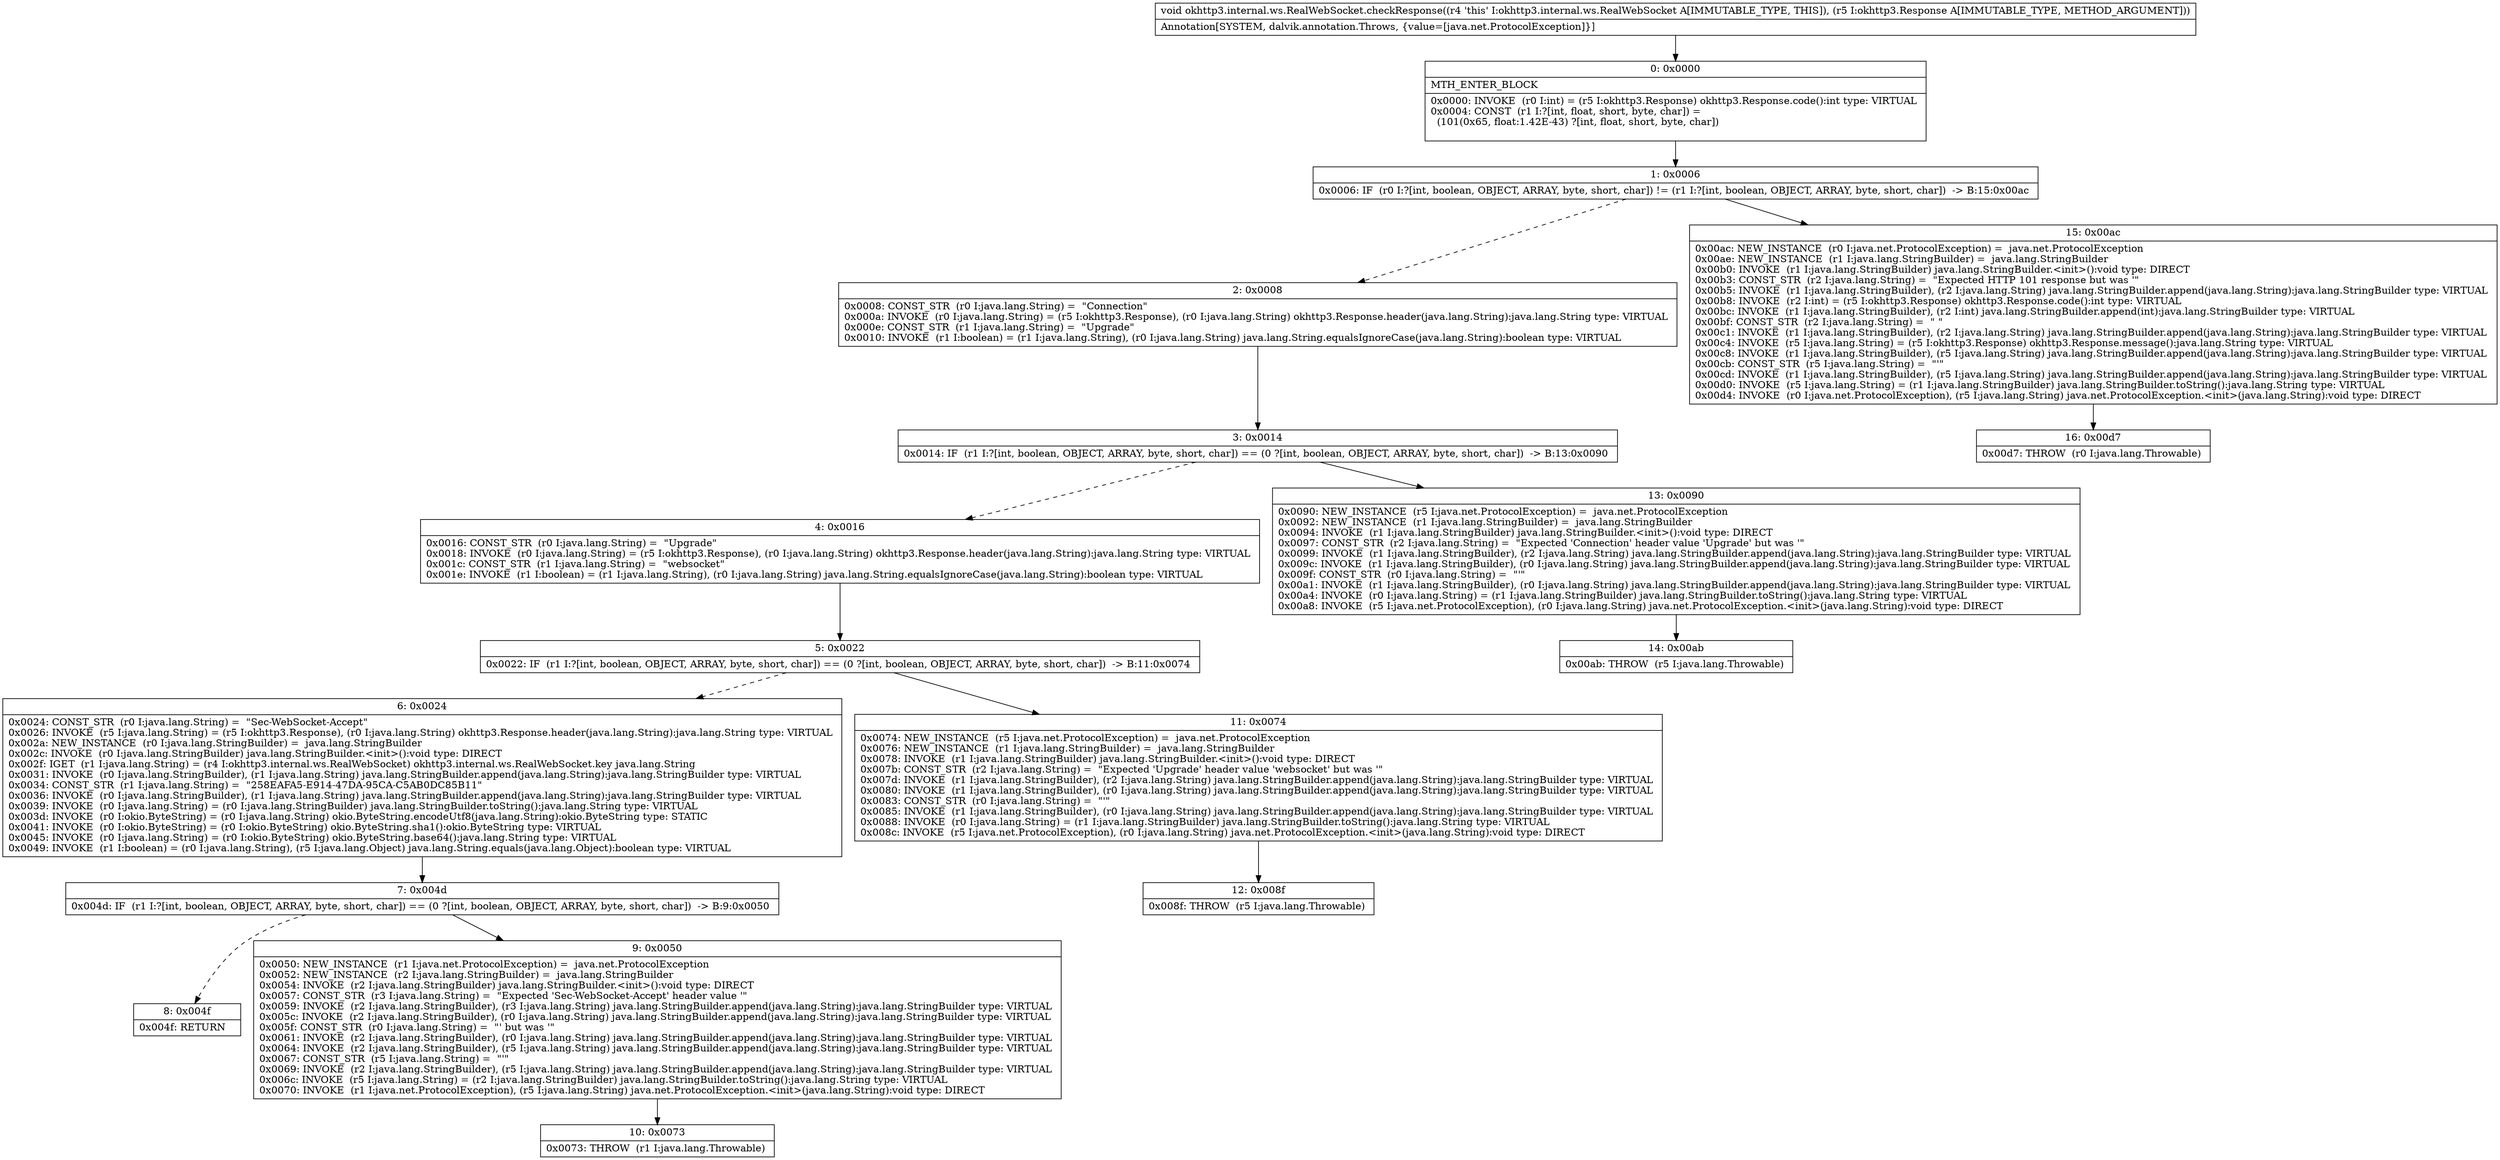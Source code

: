 digraph "CFG forokhttp3.internal.ws.RealWebSocket.checkResponse(Lokhttp3\/Response;)V" {
Node_0 [shape=record,label="{0\:\ 0x0000|MTH_ENTER_BLOCK\l|0x0000: INVOKE  (r0 I:int) = (r5 I:okhttp3.Response) okhttp3.Response.code():int type: VIRTUAL \l0x0004: CONST  (r1 I:?[int, float, short, byte, char]) = \l  (101(0x65, float:1.42E\-43) ?[int, float, short, byte, char])\l \l}"];
Node_1 [shape=record,label="{1\:\ 0x0006|0x0006: IF  (r0 I:?[int, boolean, OBJECT, ARRAY, byte, short, char]) != (r1 I:?[int, boolean, OBJECT, ARRAY, byte, short, char])  \-\> B:15:0x00ac \l}"];
Node_2 [shape=record,label="{2\:\ 0x0008|0x0008: CONST_STR  (r0 I:java.lang.String) =  \"Connection\" \l0x000a: INVOKE  (r0 I:java.lang.String) = (r5 I:okhttp3.Response), (r0 I:java.lang.String) okhttp3.Response.header(java.lang.String):java.lang.String type: VIRTUAL \l0x000e: CONST_STR  (r1 I:java.lang.String) =  \"Upgrade\" \l0x0010: INVOKE  (r1 I:boolean) = (r1 I:java.lang.String), (r0 I:java.lang.String) java.lang.String.equalsIgnoreCase(java.lang.String):boolean type: VIRTUAL \l}"];
Node_3 [shape=record,label="{3\:\ 0x0014|0x0014: IF  (r1 I:?[int, boolean, OBJECT, ARRAY, byte, short, char]) == (0 ?[int, boolean, OBJECT, ARRAY, byte, short, char])  \-\> B:13:0x0090 \l}"];
Node_4 [shape=record,label="{4\:\ 0x0016|0x0016: CONST_STR  (r0 I:java.lang.String) =  \"Upgrade\" \l0x0018: INVOKE  (r0 I:java.lang.String) = (r5 I:okhttp3.Response), (r0 I:java.lang.String) okhttp3.Response.header(java.lang.String):java.lang.String type: VIRTUAL \l0x001c: CONST_STR  (r1 I:java.lang.String) =  \"websocket\" \l0x001e: INVOKE  (r1 I:boolean) = (r1 I:java.lang.String), (r0 I:java.lang.String) java.lang.String.equalsIgnoreCase(java.lang.String):boolean type: VIRTUAL \l}"];
Node_5 [shape=record,label="{5\:\ 0x0022|0x0022: IF  (r1 I:?[int, boolean, OBJECT, ARRAY, byte, short, char]) == (0 ?[int, boolean, OBJECT, ARRAY, byte, short, char])  \-\> B:11:0x0074 \l}"];
Node_6 [shape=record,label="{6\:\ 0x0024|0x0024: CONST_STR  (r0 I:java.lang.String) =  \"Sec\-WebSocket\-Accept\" \l0x0026: INVOKE  (r5 I:java.lang.String) = (r5 I:okhttp3.Response), (r0 I:java.lang.String) okhttp3.Response.header(java.lang.String):java.lang.String type: VIRTUAL \l0x002a: NEW_INSTANCE  (r0 I:java.lang.StringBuilder) =  java.lang.StringBuilder \l0x002c: INVOKE  (r0 I:java.lang.StringBuilder) java.lang.StringBuilder.\<init\>():void type: DIRECT \l0x002f: IGET  (r1 I:java.lang.String) = (r4 I:okhttp3.internal.ws.RealWebSocket) okhttp3.internal.ws.RealWebSocket.key java.lang.String \l0x0031: INVOKE  (r0 I:java.lang.StringBuilder), (r1 I:java.lang.String) java.lang.StringBuilder.append(java.lang.String):java.lang.StringBuilder type: VIRTUAL \l0x0034: CONST_STR  (r1 I:java.lang.String) =  \"258EAFA5\-E914\-47DA\-95CA\-C5AB0DC85B11\" \l0x0036: INVOKE  (r0 I:java.lang.StringBuilder), (r1 I:java.lang.String) java.lang.StringBuilder.append(java.lang.String):java.lang.StringBuilder type: VIRTUAL \l0x0039: INVOKE  (r0 I:java.lang.String) = (r0 I:java.lang.StringBuilder) java.lang.StringBuilder.toString():java.lang.String type: VIRTUAL \l0x003d: INVOKE  (r0 I:okio.ByteString) = (r0 I:java.lang.String) okio.ByteString.encodeUtf8(java.lang.String):okio.ByteString type: STATIC \l0x0041: INVOKE  (r0 I:okio.ByteString) = (r0 I:okio.ByteString) okio.ByteString.sha1():okio.ByteString type: VIRTUAL \l0x0045: INVOKE  (r0 I:java.lang.String) = (r0 I:okio.ByteString) okio.ByteString.base64():java.lang.String type: VIRTUAL \l0x0049: INVOKE  (r1 I:boolean) = (r0 I:java.lang.String), (r5 I:java.lang.Object) java.lang.String.equals(java.lang.Object):boolean type: VIRTUAL \l}"];
Node_7 [shape=record,label="{7\:\ 0x004d|0x004d: IF  (r1 I:?[int, boolean, OBJECT, ARRAY, byte, short, char]) == (0 ?[int, boolean, OBJECT, ARRAY, byte, short, char])  \-\> B:9:0x0050 \l}"];
Node_8 [shape=record,label="{8\:\ 0x004f|0x004f: RETURN   \l}"];
Node_9 [shape=record,label="{9\:\ 0x0050|0x0050: NEW_INSTANCE  (r1 I:java.net.ProtocolException) =  java.net.ProtocolException \l0x0052: NEW_INSTANCE  (r2 I:java.lang.StringBuilder) =  java.lang.StringBuilder \l0x0054: INVOKE  (r2 I:java.lang.StringBuilder) java.lang.StringBuilder.\<init\>():void type: DIRECT \l0x0057: CONST_STR  (r3 I:java.lang.String) =  \"Expected 'Sec\-WebSocket\-Accept' header value '\" \l0x0059: INVOKE  (r2 I:java.lang.StringBuilder), (r3 I:java.lang.String) java.lang.StringBuilder.append(java.lang.String):java.lang.StringBuilder type: VIRTUAL \l0x005c: INVOKE  (r2 I:java.lang.StringBuilder), (r0 I:java.lang.String) java.lang.StringBuilder.append(java.lang.String):java.lang.StringBuilder type: VIRTUAL \l0x005f: CONST_STR  (r0 I:java.lang.String) =  \"' but was '\" \l0x0061: INVOKE  (r2 I:java.lang.StringBuilder), (r0 I:java.lang.String) java.lang.StringBuilder.append(java.lang.String):java.lang.StringBuilder type: VIRTUAL \l0x0064: INVOKE  (r2 I:java.lang.StringBuilder), (r5 I:java.lang.String) java.lang.StringBuilder.append(java.lang.String):java.lang.StringBuilder type: VIRTUAL \l0x0067: CONST_STR  (r5 I:java.lang.String) =  \"'\" \l0x0069: INVOKE  (r2 I:java.lang.StringBuilder), (r5 I:java.lang.String) java.lang.StringBuilder.append(java.lang.String):java.lang.StringBuilder type: VIRTUAL \l0x006c: INVOKE  (r5 I:java.lang.String) = (r2 I:java.lang.StringBuilder) java.lang.StringBuilder.toString():java.lang.String type: VIRTUAL \l0x0070: INVOKE  (r1 I:java.net.ProtocolException), (r5 I:java.lang.String) java.net.ProtocolException.\<init\>(java.lang.String):void type: DIRECT \l}"];
Node_10 [shape=record,label="{10\:\ 0x0073|0x0073: THROW  (r1 I:java.lang.Throwable) \l}"];
Node_11 [shape=record,label="{11\:\ 0x0074|0x0074: NEW_INSTANCE  (r5 I:java.net.ProtocolException) =  java.net.ProtocolException \l0x0076: NEW_INSTANCE  (r1 I:java.lang.StringBuilder) =  java.lang.StringBuilder \l0x0078: INVOKE  (r1 I:java.lang.StringBuilder) java.lang.StringBuilder.\<init\>():void type: DIRECT \l0x007b: CONST_STR  (r2 I:java.lang.String) =  \"Expected 'Upgrade' header value 'websocket' but was '\" \l0x007d: INVOKE  (r1 I:java.lang.StringBuilder), (r2 I:java.lang.String) java.lang.StringBuilder.append(java.lang.String):java.lang.StringBuilder type: VIRTUAL \l0x0080: INVOKE  (r1 I:java.lang.StringBuilder), (r0 I:java.lang.String) java.lang.StringBuilder.append(java.lang.String):java.lang.StringBuilder type: VIRTUAL \l0x0083: CONST_STR  (r0 I:java.lang.String) =  \"'\" \l0x0085: INVOKE  (r1 I:java.lang.StringBuilder), (r0 I:java.lang.String) java.lang.StringBuilder.append(java.lang.String):java.lang.StringBuilder type: VIRTUAL \l0x0088: INVOKE  (r0 I:java.lang.String) = (r1 I:java.lang.StringBuilder) java.lang.StringBuilder.toString():java.lang.String type: VIRTUAL \l0x008c: INVOKE  (r5 I:java.net.ProtocolException), (r0 I:java.lang.String) java.net.ProtocolException.\<init\>(java.lang.String):void type: DIRECT \l}"];
Node_12 [shape=record,label="{12\:\ 0x008f|0x008f: THROW  (r5 I:java.lang.Throwable) \l}"];
Node_13 [shape=record,label="{13\:\ 0x0090|0x0090: NEW_INSTANCE  (r5 I:java.net.ProtocolException) =  java.net.ProtocolException \l0x0092: NEW_INSTANCE  (r1 I:java.lang.StringBuilder) =  java.lang.StringBuilder \l0x0094: INVOKE  (r1 I:java.lang.StringBuilder) java.lang.StringBuilder.\<init\>():void type: DIRECT \l0x0097: CONST_STR  (r2 I:java.lang.String) =  \"Expected 'Connection' header value 'Upgrade' but was '\" \l0x0099: INVOKE  (r1 I:java.lang.StringBuilder), (r2 I:java.lang.String) java.lang.StringBuilder.append(java.lang.String):java.lang.StringBuilder type: VIRTUAL \l0x009c: INVOKE  (r1 I:java.lang.StringBuilder), (r0 I:java.lang.String) java.lang.StringBuilder.append(java.lang.String):java.lang.StringBuilder type: VIRTUAL \l0x009f: CONST_STR  (r0 I:java.lang.String) =  \"'\" \l0x00a1: INVOKE  (r1 I:java.lang.StringBuilder), (r0 I:java.lang.String) java.lang.StringBuilder.append(java.lang.String):java.lang.StringBuilder type: VIRTUAL \l0x00a4: INVOKE  (r0 I:java.lang.String) = (r1 I:java.lang.StringBuilder) java.lang.StringBuilder.toString():java.lang.String type: VIRTUAL \l0x00a8: INVOKE  (r5 I:java.net.ProtocolException), (r0 I:java.lang.String) java.net.ProtocolException.\<init\>(java.lang.String):void type: DIRECT \l}"];
Node_14 [shape=record,label="{14\:\ 0x00ab|0x00ab: THROW  (r5 I:java.lang.Throwable) \l}"];
Node_15 [shape=record,label="{15\:\ 0x00ac|0x00ac: NEW_INSTANCE  (r0 I:java.net.ProtocolException) =  java.net.ProtocolException \l0x00ae: NEW_INSTANCE  (r1 I:java.lang.StringBuilder) =  java.lang.StringBuilder \l0x00b0: INVOKE  (r1 I:java.lang.StringBuilder) java.lang.StringBuilder.\<init\>():void type: DIRECT \l0x00b3: CONST_STR  (r2 I:java.lang.String) =  \"Expected HTTP 101 response but was '\" \l0x00b5: INVOKE  (r1 I:java.lang.StringBuilder), (r2 I:java.lang.String) java.lang.StringBuilder.append(java.lang.String):java.lang.StringBuilder type: VIRTUAL \l0x00b8: INVOKE  (r2 I:int) = (r5 I:okhttp3.Response) okhttp3.Response.code():int type: VIRTUAL \l0x00bc: INVOKE  (r1 I:java.lang.StringBuilder), (r2 I:int) java.lang.StringBuilder.append(int):java.lang.StringBuilder type: VIRTUAL \l0x00bf: CONST_STR  (r2 I:java.lang.String) =  \" \" \l0x00c1: INVOKE  (r1 I:java.lang.StringBuilder), (r2 I:java.lang.String) java.lang.StringBuilder.append(java.lang.String):java.lang.StringBuilder type: VIRTUAL \l0x00c4: INVOKE  (r5 I:java.lang.String) = (r5 I:okhttp3.Response) okhttp3.Response.message():java.lang.String type: VIRTUAL \l0x00c8: INVOKE  (r1 I:java.lang.StringBuilder), (r5 I:java.lang.String) java.lang.StringBuilder.append(java.lang.String):java.lang.StringBuilder type: VIRTUAL \l0x00cb: CONST_STR  (r5 I:java.lang.String) =  \"'\" \l0x00cd: INVOKE  (r1 I:java.lang.StringBuilder), (r5 I:java.lang.String) java.lang.StringBuilder.append(java.lang.String):java.lang.StringBuilder type: VIRTUAL \l0x00d0: INVOKE  (r5 I:java.lang.String) = (r1 I:java.lang.StringBuilder) java.lang.StringBuilder.toString():java.lang.String type: VIRTUAL \l0x00d4: INVOKE  (r0 I:java.net.ProtocolException), (r5 I:java.lang.String) java.net.ProtocolException.\<init\>(java.lang.String):void type: DIRECT \l}"];
Node_16 [shape=record,label="{16\:\ 0x00d7|0x00d7: THROW  (r0 I:java.lang.Throwable) \l}"];
MethodNode[shape=record,label="{void okhttp3.internal.ws.RealWebSocket.checkResponse((r4 'this' I:okhttp3.internal.ws.RealWebSocket A[IMMUTABLE_TYPE, THIS]), (r5 I:okhttp3.Response A[IMMUTABLE_TYPE, METHOD_ARGUMENT]))  | Annotation[SYSTEM, dalvik.annotation.Throws, \{value=[java.net.ProtocolException]\}]\l}"];
MethodNode -> Node_0;
Node_0 -> Node_1;
Node_1 -> Node_2[style=dashed];
Node_1 -> Node_15;
Node_2 -> Node_3;
Node_3 -> Node_4[style=dashed];
Node_3 -> Node_13;
Node_4 -> Node_5;
Node_5 -> Node_6[style=dashed];
Node_5 -> Node_11;
Node_6 -> Node_7;
Node_7 -> Node_8[style=dashed];
Node_7 -> Node_9;
Node_9 -> Node_10;
Node_11 -> Node_12;
Node_13 -> Node_14;
Node_15 -> Node_16;
}

